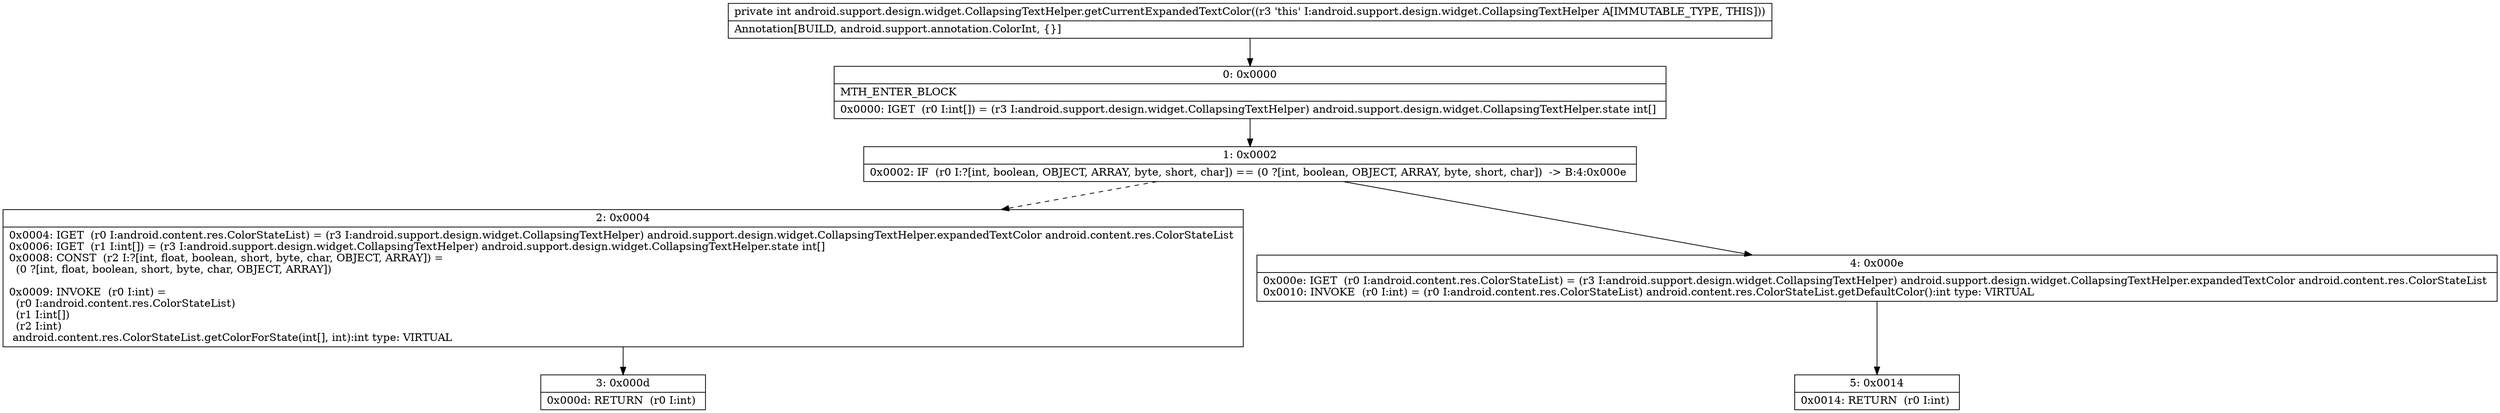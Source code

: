 digraph "CFG forandroid.support.design.widget.CollapsingTextHelper.getCurrentExpandedTextColor()I" {
Node_0 [shape=record,label="{0\:\ 0x0000|MTH_ENTER_BLOCK\l|0x0000: IGET  (r0 I:int[]) = (r3 I:android.support.design.widget.CollapsingTextHelper) android.support.design.widget.CollapsingTextHelper.state int[] \l}"];
Node_1 [shape=record,label="{1\:\ 0x0002|0x0002: IF  (r0 I:?[int, boolean, OBJECT, ARRAY, byte, short, char]) == (0 ?[int, boolean, OBJECT, ARRAY, byte, short, char])  \-\> B:4:0x000e \l}"];
Node_2 [shape=record,label="{2\:\ 0x0004|0x0004: IGET  (r0 I:android.content.res.ColorStateList) = (r3 I:android.support.design.widget.CollapsingTextHelper) android.support.design.widget.CollapsingTextHelper.expandedTextColor android.content.res.ColorStateList \l0x0006: IGET  (r1 I:int[]) = (r3 I:android.support.design.widget.CollapsingTextHelper) android.support.design.widget.CollapsingTextHelper.state int[] \l0x0008: CONST  (r2 I:?[int, float, boolean, short, byte, char, OBJECT, ARRAY]) = \l  (0 ?[int, float, boolean, short, byte, char, OBJECT, ARRAY])\l \l0x0009: INVOKE  (r0 I:int) = \l  (r0 I:android.content.res.ColorStateList)\l  (r1 I:int[])\l  (r2 I:int)\l android.content.res.ColorStateList.getColorForState(int[], int):int type: VIRTUAL \l}"];
Node_3 [shape=record,label="{3\:\ 0x000d|0x000d: RETURN  (r0 I:int) \l}"];
Node_4 [shape=record,label="{4\:\ 0x000e|0x000e: IGET  (r0 I:android.content.res.ColorStateList) = (r3 I:android.support.design.widget.CollapsingTextHelper) android.support.design.widget.CollapsingTextHelper.expandedTextColor android.content.res.ColorStateList \l0x0010: INVOKE  (r0 I:int) = (r0 I:android.content.res.ColorStateList) android.content.res.ColorStateList.getDefaultColor():int type: VIRTUAL \l}"];
Node_5 [shape=record,label="{5\:\ 0x0014|0x0014: RETURN  (r0 I:int) \l}"];
MethodNode[shape=record,label="{private int android.support.design.widget.CollapsingTextHelper.getCurrentExpandedTextColor((r3 'this' I:android.support.design.widget.CollapsingTextHelper A[IMMUTABLE_TYPE, THIS]))  | Annotation[BUILD, android.support.annotation.ColorInt, \{\}]\l}"];
MethodNode -> Node_0;
Node_0 -> Node_1;
Node_1 -> Node_2[style=dashed];
Node_1 -> Node_4;
Node_2 -> Node_3;
Node_4 -> Node_5;
}

